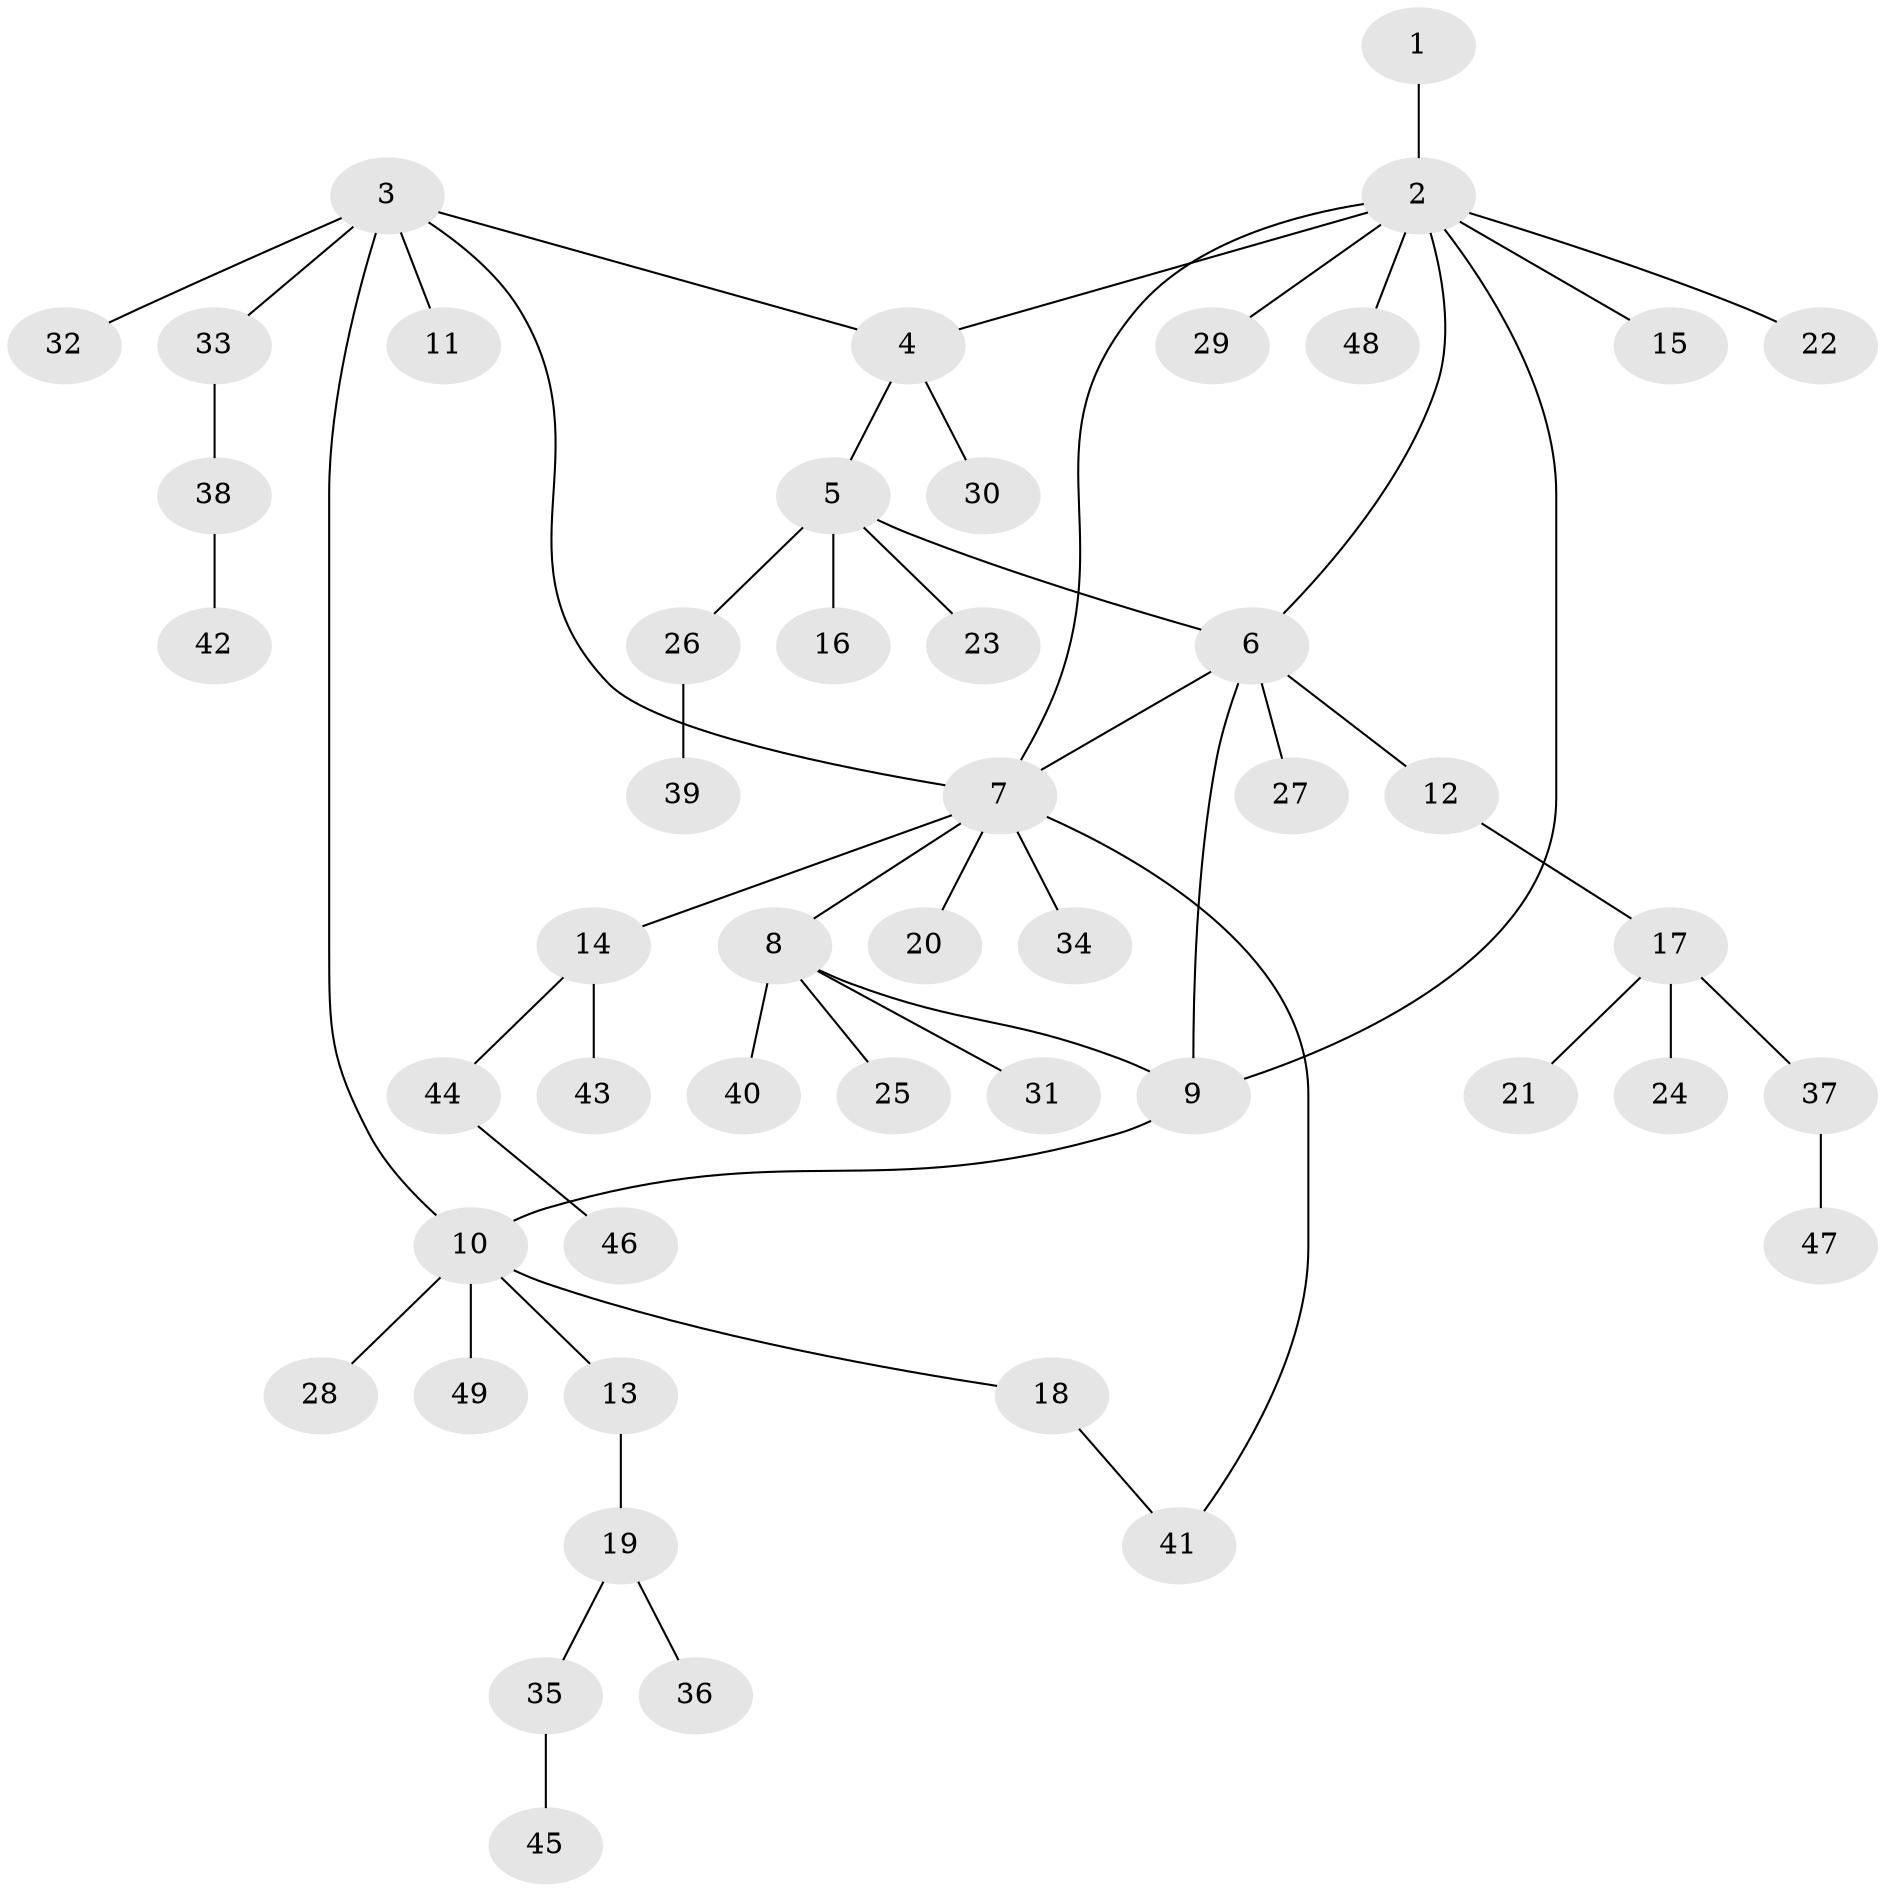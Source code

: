 // Generated by graph-tools (version 1.1) at 2025/15/03/09/25 04:15:46]
// undirected, 49 vertices, 55 edges
graph export_dot {
graph [start="1"]
  node [color=gray90,style=filled];
  1;
  2;
  3;
  4;
  5;
  6;
  7;
  8;
  9;
  10;
  11;
  12;
  13;
  14;
  15;
  16;
  17;
  18;
  19;
  20;
  21;
  22;
  23;
  24;
  25;
  26;
  27;
  28;
  29;
  30;
  31;
  32;
  33;
  34;
  35;
  36;
  37;
  38;
  39;
  40;
  41;
  42;
  43;
  44;
  45;
  46;
  47;
  48;
  49;
  1 -- 2;
  2 -- 4;
  2 -- 6;
  2 -- 7;
  2 -- 9;
  2 -- 15;
  2 -- 22;
  2 -- 29;
  2 -- 48;
  3 -- 4;
  3 -- 7;
  3 -- 10;
  3 -- 11;
  3 -- 32;
  3 -- 33;
  4 -- 5;
  4 -- 30;
  5 -- 6;
  5 -- 16;
  5 -- 23;
  5 -- 26;
  6 -- 7;
  6 -- 9;
  6 -- 12;
  6 -- 27;
  7 -- 8;
  7 -- 14;
  7 -- 20;
  7 -- 34;
  7 -- 41;
  8 -- 9;
  8 -- 25;
  8 -- 31;
  8 -- 40;
  9 -- 10;
  10 -- 13;
  10 -- 18;
  10 -- 28;
  10 -- 49;
  12 -- 17;
  13 -- 19;
  14 -- 43;
  14 -- 44;
  17 -- 21;
  17 -- 24;
  17 -- 37;
  18 -- 41;
  19 -- 35;
  19 -- 36;
  26 -- 39;
  33 -- 38;
  35 -- 45;
  37 -- 47;
  38 -- 42;
  44 -- 46;
}
